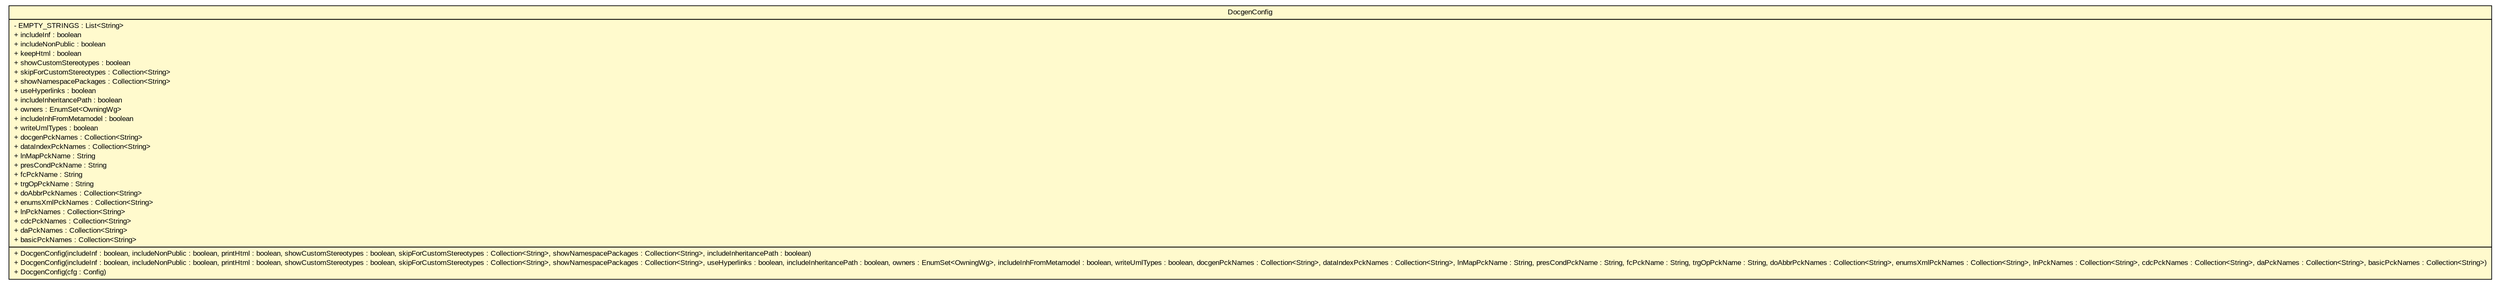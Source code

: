 #!/usr/local/bin/dot
#
# Class diagram 
# Generated by UMLGraph version R5_6_6-6-g3bdff0 (http://www.umlgraph.org/)
#

digraph G {
	edge [fontname="arial",fontsize=10,labelfontname="arial",labelfontsize=10];
	node [fontname="arial",fontsize=10,shape=plaintext];
	nodesep=0.25;
	ranksep=0.5;
	// org.tanjakostic.jcleancim.docgen.collector.DocgenConfig
	c106358 [label=<<table title="org.tanjakostic.jcleancim.docgen.collector.DocgenConfig" border="0" cellborder="1" cellspacing="0" cellpadding="2" port="p" bgcolor="lemonChiffon" href="./DocgenConfig.html">
		<tr><td><table border="0" cellspacing="0" cellpadding="1">
<tr><td align="center" balign="center"> DocgenConfig </td></tr>
		</table></td></tr>
		<tr><td><table border="0" cellspacing="0" cellpadding="1">
<tr><td align="left" balign="left"> - EMPTY_STRINGS : List&lt;String&gt; </td></tr>
<tr><td align="left" balign="left"> + includeInf : boolean </td></tr>
<tr><td align="left" balign="left"> + includeNonPublic : boolean </td></tr>
<tr><td align="left" balign="left"> + keepHtml : boolean </td></tr>
<tr><td align="left" balign="left"> + showCustomStereotypes : boolean </td></tr>
<tr><td align="left" balign="left"> + skipForCustomStereotypes : Collection&lt;String&gt; </td></tr>
<tr><td align="left" balign="left"> + showNamespacePackages : Collection&lt;String&gt; </td></tr>
<tr><td align="left" balign="left"> + useHyperlinks : boolean </td></tr>
<tr><td align="left" balign="left"> + includeInheritancePath : boolean </td></tr>
<tr><td align="left" balign="left"> + owners : EnumSet&lt;OwningWg&gt; </td></tr>
<tr><td align="left" balign="left"> + includeInhFromMetamodel : boolean </td></tr>
<tr><td align="left" balign="left"> + writeUmlTypes : boolean </td></tr>
<tr><td align="left" balign="left"> + docgenPckNames : Collection&lt;String&gt; </td></tr>
<tr><td align="left" balign="left"> + dataIndexPckNames : Collection&lt;String&gt; </td></tr>
<tr><td align="left" balign="left"> + lnMapPckName : String </td></tr>
<tr><td align="left" balign="left"> + presCondPckName : String </td></tr>
<tr><td align="left" balign="left"> + fcPckName : String </td></tr>
<tr><td align="left" balign="left"> + trgOpPckName : String </td></tr>
<tr><td align="left" balign="left"> + doAbbrPckNames : Collection&lt;String&gt; </td></tr>
<tr><td align="left" balign="left"> + enumsXmlPckNames : Collection&lt;String&gt; </td></tr>
<tr><td align="left" balign="left"> + lnPckNames : Collection&lt;String&gt; </td></tr>
<tr><td align="left" balign="left"> + cdcPckNames : Collection&lt;String&gt; </td></tr>
<tr><td align="left" balign="left"> + daPckNames : Collection&lt;String&gt; </td></tr>
<tr><td align="left" balign="left"> + basicPckNames : Collection&lt;String&gt; </td></tr>
		</table></td></tr>
		<tr><td><table border="0" cellspacing="0" cellpadding="1">
<tr><td align="left" balign="left"> + DocgenConfig(includeInf : boolean, includeNonPublic : boolean, printHtml : boolean, showCustomStereotypes : boolean, skipForCustomStereotypes : Collection&lt;String&gt;, showNamespacePackages : Collection&lt;String&gt;, includeInheritancePath : boolean) </td></tr>
<tr><td align="left" balign="left"> + DocgenConfig(includeInf : boolean, includeNonPublic : boolean, printHtml : boolean, showCustomStereotypes : boolean, skipForCustomStereotypes : Collection&lt;String&gt;, showNamespacePackages : Collection&lt;String&gt;, useHyperlinks : boolean, includeInheritancePath : boolean, owners : EnumSet&lt;OwningWg&gt;, includeInhFromMetamodel : boolean, writeUmlTypes : boolean, docgenPckNames : Collection&lt;String&gt;, dataIndexPckNames : Collection&lt;String&gt;, lnMapPckName : String, presCondPckName : String, fcPckName : String, trgOpPckName : String, doAbbrPckNames : Collection&lt;String&gt;, enumsXmlPckNames : Collection&lt;String&gt;, lnPckNames : Collection&lt;String&gt;, cdcPckNames : Collection&lt;String&gt;, daPckNames : Collection&lt;String&gt;, basicPckNames : Collection&lt;String&gt;) </td></tr>
<tr><td align="left" balign="left"> + DocgenConfig(cfg : Config) </td></tr>
		</table></td></tr>
		</table>>, URL="./DocgenConfig.html", fontname="arial", fontcolor="black", fontsize=10.0];
}


